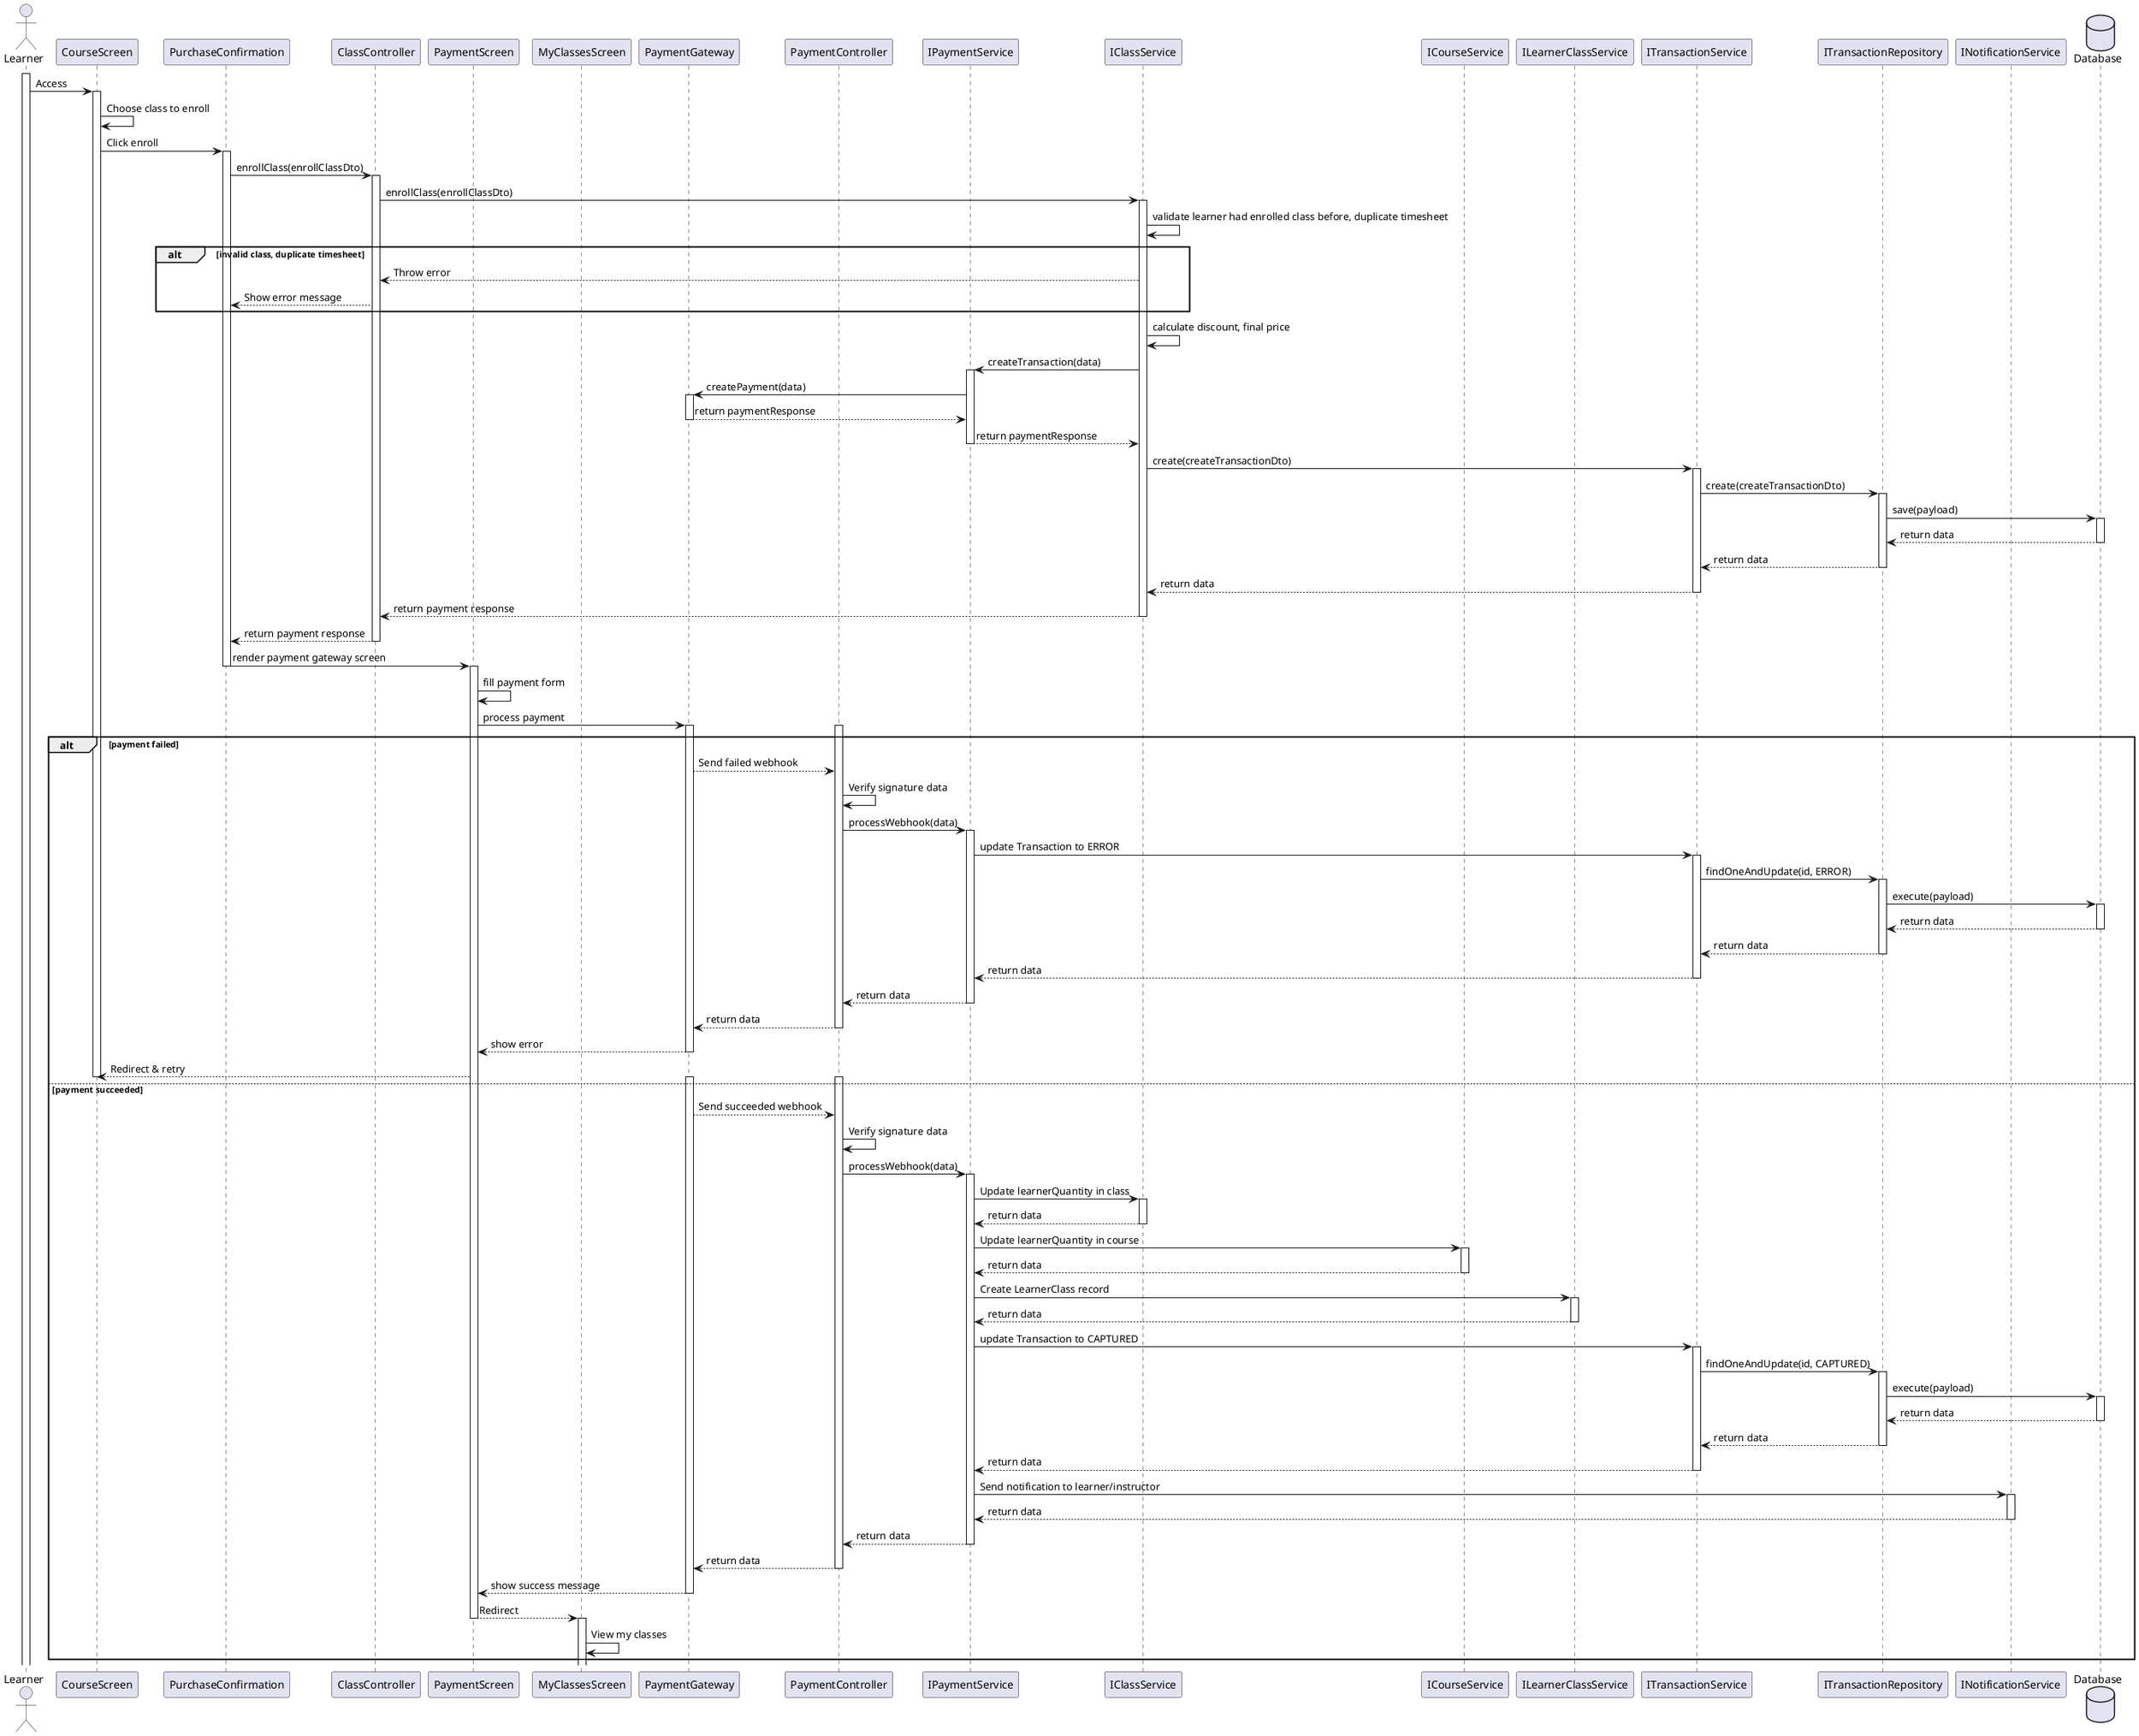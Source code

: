 @startuml
actor Learner
activate Learner

participant CourseScreen
Learner -> CourseScreen: Access
activate CourseScreen
CourseScreen -> CourseScreen: Choose class to enroll

participant PurchaseConfirmation
CourseScreen -> PurchaseConfirmation: Click enroll
activate PurchaseConfirmation

participant ClassController
PurchaseConfirmation -> ClassController: enrollClass(enrollClassDto)
activate ClassController

participant IClassService
ClassController -> IClassService: enrollClass(enrollClassDto)
activate IClassService
IClassService -> IClassService: validate learner had enrolled class before, duplicate timesheet

alt invalid class, duplicate timesheet
    IClassService --> ClassController: Throw error
    ClassController --> PurchaseConfirmation: Show error message
end

IClassService -> IClassService: calculate discount, final price

participant IPaymentService
IClassService -> IPaymentService: createTransaction(data)
activate IPaymentService

participant PaymentScreen
participant MyClassesScreen
participant PaymentGateway
IPaymentService -> PaymentGateway: createPayment(data)
activate PaymentGateway
PaymentGateway --> IPaymentService: return paymentResponse
deactivate PaymentGateway

IPaymentService --> IClassService: return paymentResponse
deactivate IPaymentService

participant ITransactionService
IClassService -> ITransactionService: create(createTransactionDto)
activate ITransactionService

participant ITransactionRepository
ITransactionService -> ITransactionRepository: create(createTransactionDto)
activate ITransactionRepository

database Database
ITransactionRepository -> Database: save(payload)
activate Database
Database --> ITransactionRepository: return data
deactivate Database

ITransactionRepository --> ITransactionService: return data
deactivate ITransactionRepository

ITransactionService --> IClassService: return data
deactivate ITransactionService

IClassService --> ClassController: return payment response
deactivate IClassService

ClassController --> PurchaseConfirmation: return payment response
deactivate ClassController


PurchaseConfirmation -> PaymentScreen: render payment gateway screen
deactivate PurchaseConfirmation

activate PaymentScreen
PaymentScreen -> PaymentScreen: fill payment form
PaymentScreen -> PaymentGateway: process payment

alt payment failed
    activate PaymentGateway
    participant PaymentController
    activate PaymentController
    PaymentGateway --> PaymentController: Send failed webhook
    PaymentController -> PaymentController: Verify signature data

    participant IPaymentService
    PaymentController -> IPaymentService: processWebhook(data)
    activate IPaymentService

    participant ITransactionService
    IPaymentService -> ITransactionService: update Transaction to ERROR
    activate ITransactionService

    participant ITransactionRepository
    ITransactionService -> ITransactionRepository: findOneAndUpdate(id, ERROR)
    activate ITransactionRepository

    database Database
    ITransactionRepository -> Database: execute(payload)
    activate Database
    Database --> ITransactionRepository: return data
    deactivate Database

    ITransactionRepository --> ITransactionService: return data
    deactivate ITransactionRepository

    ITransactionService --> IPaymentService: return data
    deactivate ITransactionService

    IPaymentService --> PaymentController: return data
    deactivate IPaymentService

    PaymentController --> PaymentGateway: return data
    deactivate PaymentController
    
    PaymentGateway --> PaymentScreen: show error
    deactivate PaymentGateway
    PaymentScreen --> CourseScreen: Redirect & retry
    deactivate CourseScreen
else payment succeeded
    activate PaymentGateway
    participant PaymentController
    activate PaymentController
    PaymentGateway --> PaymentController: Send succeeded webhook
    PaymentController -> PaymentController: Verify signature data

    participant IPaymentService
    PaymentController -> IPaymentService: processWebhook(data)
    activate IPaymentService

    participant IClassService
    IPaymentService -> IClassService: Update learnerQuantity in class
    activate IClassService
    IClassService --> IPaymentService: return data
    deactivate IClassService

    participant ICourseService
    IPaymentService -> ICourseService: Update learnerQuantity in course
    activate ICourseService
    ICourseService --> IPaymentService: return data
    deactivate ICourseService

    participant ILearnerClassService
    IPaymentService -> ILearnerClassService: Create LearnerClass record
    activate ILearnerClassService
    ILearnerClassService --> IPaymentService: return data
    deactivate ILearnerClassService

    participant ITransactionService
    IPaymentService -> ITransactionService: update Transaction to CAPTURED
    activate ITransactionService

    participant ITransactionRepository
    ITransactionService -> ITransactionRepository: findOneAndUpdate(id, CAPTURED)
    activate ITransactionRepository

    database Database
    ITransactionRepository -> Database: execute(payload)
    activate Database
    Database --> ITransactionRepository: return data
    deactivate Database

    ITransactionRepository --> ITransactionService: return data
    deactivate ITransactionRepository

    ITransactionService --> IPaymentService: return data
    deactivate ITransactionService


    participant INotificationService
    IPaymentService -> INotificationService: Send notification to learner/instructor
    activate INotificationService
    INotificationService --> IPaymentService: return data
    deactivate INotificationService

    IPaymentService --> PaymentController: return data
    deactivate IPaymentService

    PaymentController --> PaymentGateway: return data
    deactivate PaymentController
    
    PaymentGateway --> PaymentScreen: show success message
    deactivate PaymentGateway

    PaymentScreen --> MyClassesScreen: Redirect
    deactivate PaymentScreen
    activate MyClassesScreen
    MyClassesScreen -> MyClassesScreen: View my classes
end


database Database
@enduml